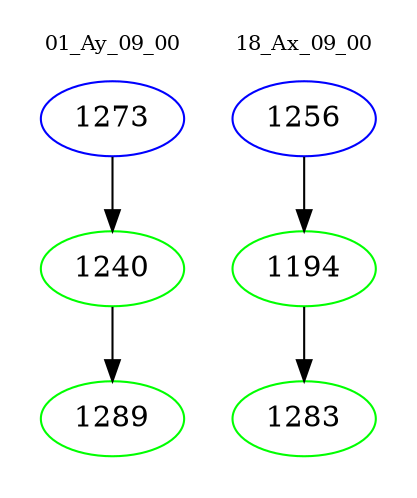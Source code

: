 digraph{
subgraph cluster_0 {
color = white
label = "01_Ay_09_00";
fontsize=10;
T0_1273 [label="1273", color="blue"]
T0_1273 -> T0_1240 [color="black"]
T0_1240 [label="1240", color="green"]
T0_1240 -> T0_1289 [color="black"]
T0_1289 [label="1289", color="green"]
}
subgraph cluster_1 {
color = white
label = "18_Ax_09_00";
fontsize=10;
T1_1256 [label="1256", color="blue"]
T1_1256 -> T1_1194 [color="black"]
T1_1194 [label="1194", color="green"]
T1_1194 -> T1_1283 [color="black"]
T1_1283 [label="1283", color="green"]
}
}
